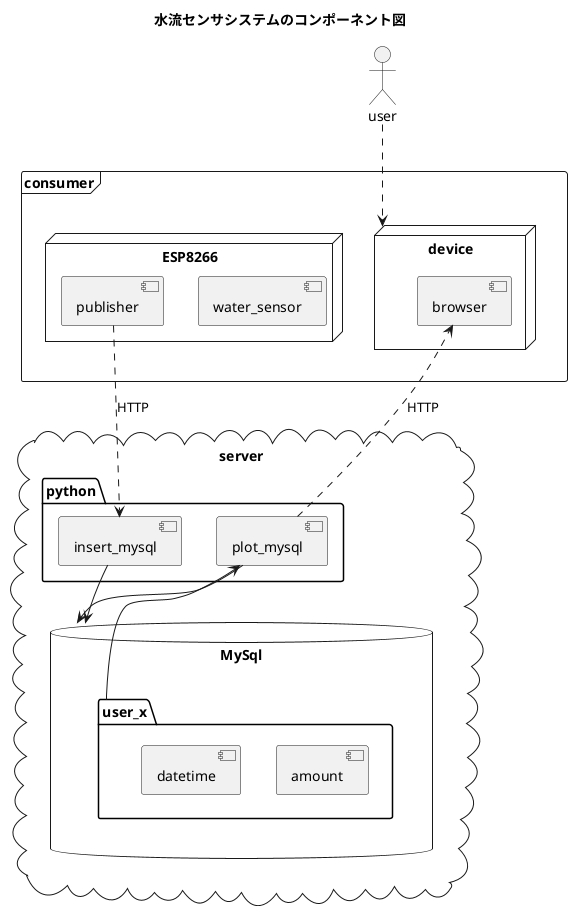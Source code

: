 @startuml
title 水流センサシステムのコンポーネント図
frame consumer{
node ESP8266{
    [water_sensor]
    [publisher]
}
node device{
    [browser]
}
}
actor user

cloud server{
package python{
    [insert_mysql]
    [plot_mysql]
}

database MySql{
    folder user_x{
        [amount]
        [datetime]
    }
insert_mysql -->MySql
plot_mysql -->MySql
user_x --> plot_mysql
}
}
plot_mysql ..> browser:HTTP
publisher ..> insert_mysql:HTTP
user ..> device

@enduml
